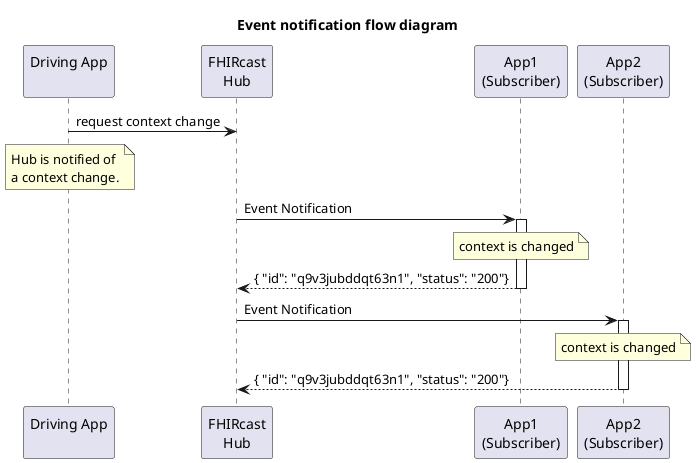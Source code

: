 @startuml
title Event notification flow diagram

participant "Driving App\n" as Controller

participant "FHIRcast\nHub" as Hub
participant "App1\n(Subscriber)" as Subscriber1
participant "App2\n(Subscriber)" as Subscriber2

Controller -> Hub: request context change

note over Controller
    Hub is notified of 
    a context change.
end note

Hub -> Subscriber1++: Event Notification
note over Subscriber1: context is changed
Hub <-- Subscriber1--: { "id": "q9v3jubddqt63n1", "status": "200"}

Hub -> Subscriber2++: Event Notification
note over Subscriber2: context is changed
Hub <-- Subscriber2--: { "id": "q9v3jubddqt63n1", "status": "200"}

@enduml